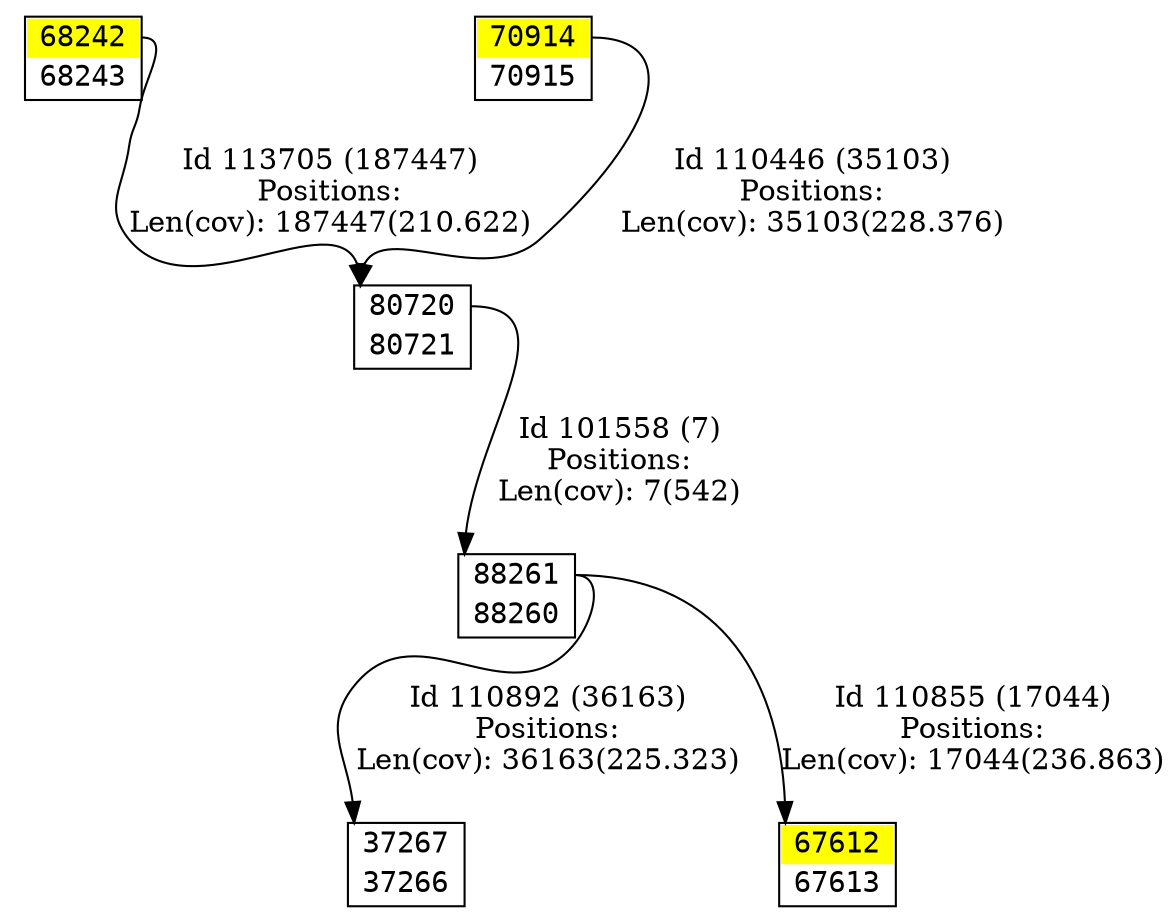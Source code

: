 digraph graph_picture {
node[fontname=<Courier> ,penwidth=<1.8> ,shape=<plaintext> ]
vertex_37266_37267[label=<<TABLE BORDER="1" CELLSPACING="0" >
<TR><TD BORDER="0" PORT = "port_37267_in" color="white" bgcolor="white" ></TD><TD BORDER="0" color="white" bgcolor="white" >37267</TD><TD BORDER="0" PORT = "port_37267_out" color="white" bgcolor="white" ></TD></TR>
<TR><TD BORDER="0" PORT = "port_37266_out" color="white" bgcolor="white" ></TD><TD BORDER="0" color="white" bgcolor="white" >37266</TD><TD BORDER="0" PORT = "port_37266_in" color="white" bgcolor="white" ></TD></TR>
</TABLE>> ,color=<black> ,URL=</vertex/37267.svg> ]
vertex_67612_67613[label=<<TABLE BORDER="1" CELLSPACING="0" >
<TR><TD BORDER="0" PORT = "port_67612_in" color="yellow" bgcolor="yellow" ></TD><TD BORDER="0" color="yellow" bgcolor="yellow" >67612</TD><TD BORDER="0" PORT = "port_67612_out" color="yellow" bgcolor="yellow" ></TD></TR>
<TR><TD BORDER="0" PORT = "port_67613_out" color="white" bgcolor="white" ></TD><TD BORDER="0" color="white" bgcolor="white" >67613</TD><TD BORDER="0" PORT = "port_67613_in" color="white" bgcolor="white" ></TD></TR>
</TABLE>> ,color=<black> ,URL=</vertex/67612.svg> ]
vertex_68242_68243[label=<<TABLE BORDER="1" CELLSPACING="0" >
<TR><TD BORDER="0" PORT = "port_68242_in" color="yellow" bgcolor="yellow" ></TD><TD BORDER="0" color="yellow" bgcolor="yellow" >68242</TD><TD BORDER="0" PORT = "port_68242_out" color="yellow" bgcolor="yellow" ></TD></TR>
<TR><TD BORDER="0" PORT = "port_68243_out" color="white" bgcolor="white" ></TD><TD BORDER="0" color="white" bgcolor="white" >68243</TD><TD BORDER="0" PORT = "port_68243_in" color="white" bgcolor="white" ></TD></TR>
</TABLE>> ,color=<black> ,URL=</vertex/68242.svg> ]
vertex_70914_70915[label=<<TABLE BORDER="1" CELLSPACING="0" >
<TR><TD BORDER="0" PORT = "port_70914_in" color="yellow" bgcolor="yellow" ></TD><TD BORDER="0" color="yellow" bgcolor="yellow" >70914</TD><TD BORDER="0" PORT = "port_70914_out" color="yellow" bgcolor="yellow" ></TD></TR>
<TR><TD BORDER="0" PORT = "port_70915_out" color="white" bgcolor="white" ></TD><TD BORDER="0" color="white" bgcolor="white" >70915</TD><TD BORDER="0" PORT = "port_70915_in" color="white" bgcolor="white" ></TD></TR>
</TABLE>> ,color=<black> ,URL=</vertex/70914.svg> ]
vertex_80720_80721[label=<<TABLE BORDER="1" CELLSPACING="0" >
<TR><TD BORDER="0" PORT = "port_80720_in" color="white" bgcolor="white" ></TD><TD BORDER="0" color="white" bgcolor="white" >80720</TD><TD BORDER="0" PORT = "port_80720_out" color="white" bgcolor="white" ></TD></TR>
<TR><TD BORDER="0" PORT = "port_80721_out" color="white" bgcolor="white" ></TD><TD BORDER="0" color="white" bgcolor="white" >80721</TD><TD BORDER="0" PORT = "port_80721_in" color="white" bgcolor="white" ></TD></TR>
</TABLE>> ,color=<black> ,URL=</vertex/80720.svg> ]
vertex_88260_88261[label=<<TABLE BORDER="1" CELLSPACING="0" >
<TR><TD BORDER="0" PORT = "port_88261_in" color="white" bgcolor="white" ></TD><TD BORDER="0" color="white" bgcolor="white" >88261</TD><TD BORDER="0" PORT = "port_88261_out" color="white" bgcolor="white" ></TD></TR>
<TR><TD BORDER="0" PORT = "port_88260_out" color="white" bgcolor="white" ></TD><TD BORDER="0" color="white" bgcolor="white" >88260</TD><TD BORDER="0" PORT = "port_88260_in" color="white" bgcolor="white" ></TD></TR>
</TABLE>> ,color=<black> ,URL=</vertex/88261.svg> ]
vertex_80720_80721:port_80720_out->vertex_88260_88261:port_88261_in[label="Id 101558 (7)\nPositions:\nLen(cov): 7(542)" ,color=<black> ]
vertex_70914_70915:port_70914_out->vertex_80720_80721:port_80720_in[label="Id 110446 (35103)\nPositions:\nLen(cov): 35103(228.376)" ,color=<black> ]
vertex_88260_88261:port_88261_out->vertex_67612_67613:port_67612_in[label="Id 110855 (17044)\nPositions:\nLen(cov): 17044(236.863)" ,color=<black> ]
vertex_88260_88261:port_88261_out->vertex_37266_37267:port_37267_in[label="Id 110892 (36163)\nPositions:\nLen(cov): 36163(225.323)" ,color=<black> ]
vertex_68242_68243:port_68242_out->vertex_80720_80721:port_80720_in[label="Id 113705 (187447)\nPositions:\nLen(cov): 187447(210.622)" ,color=<black> ]
}
